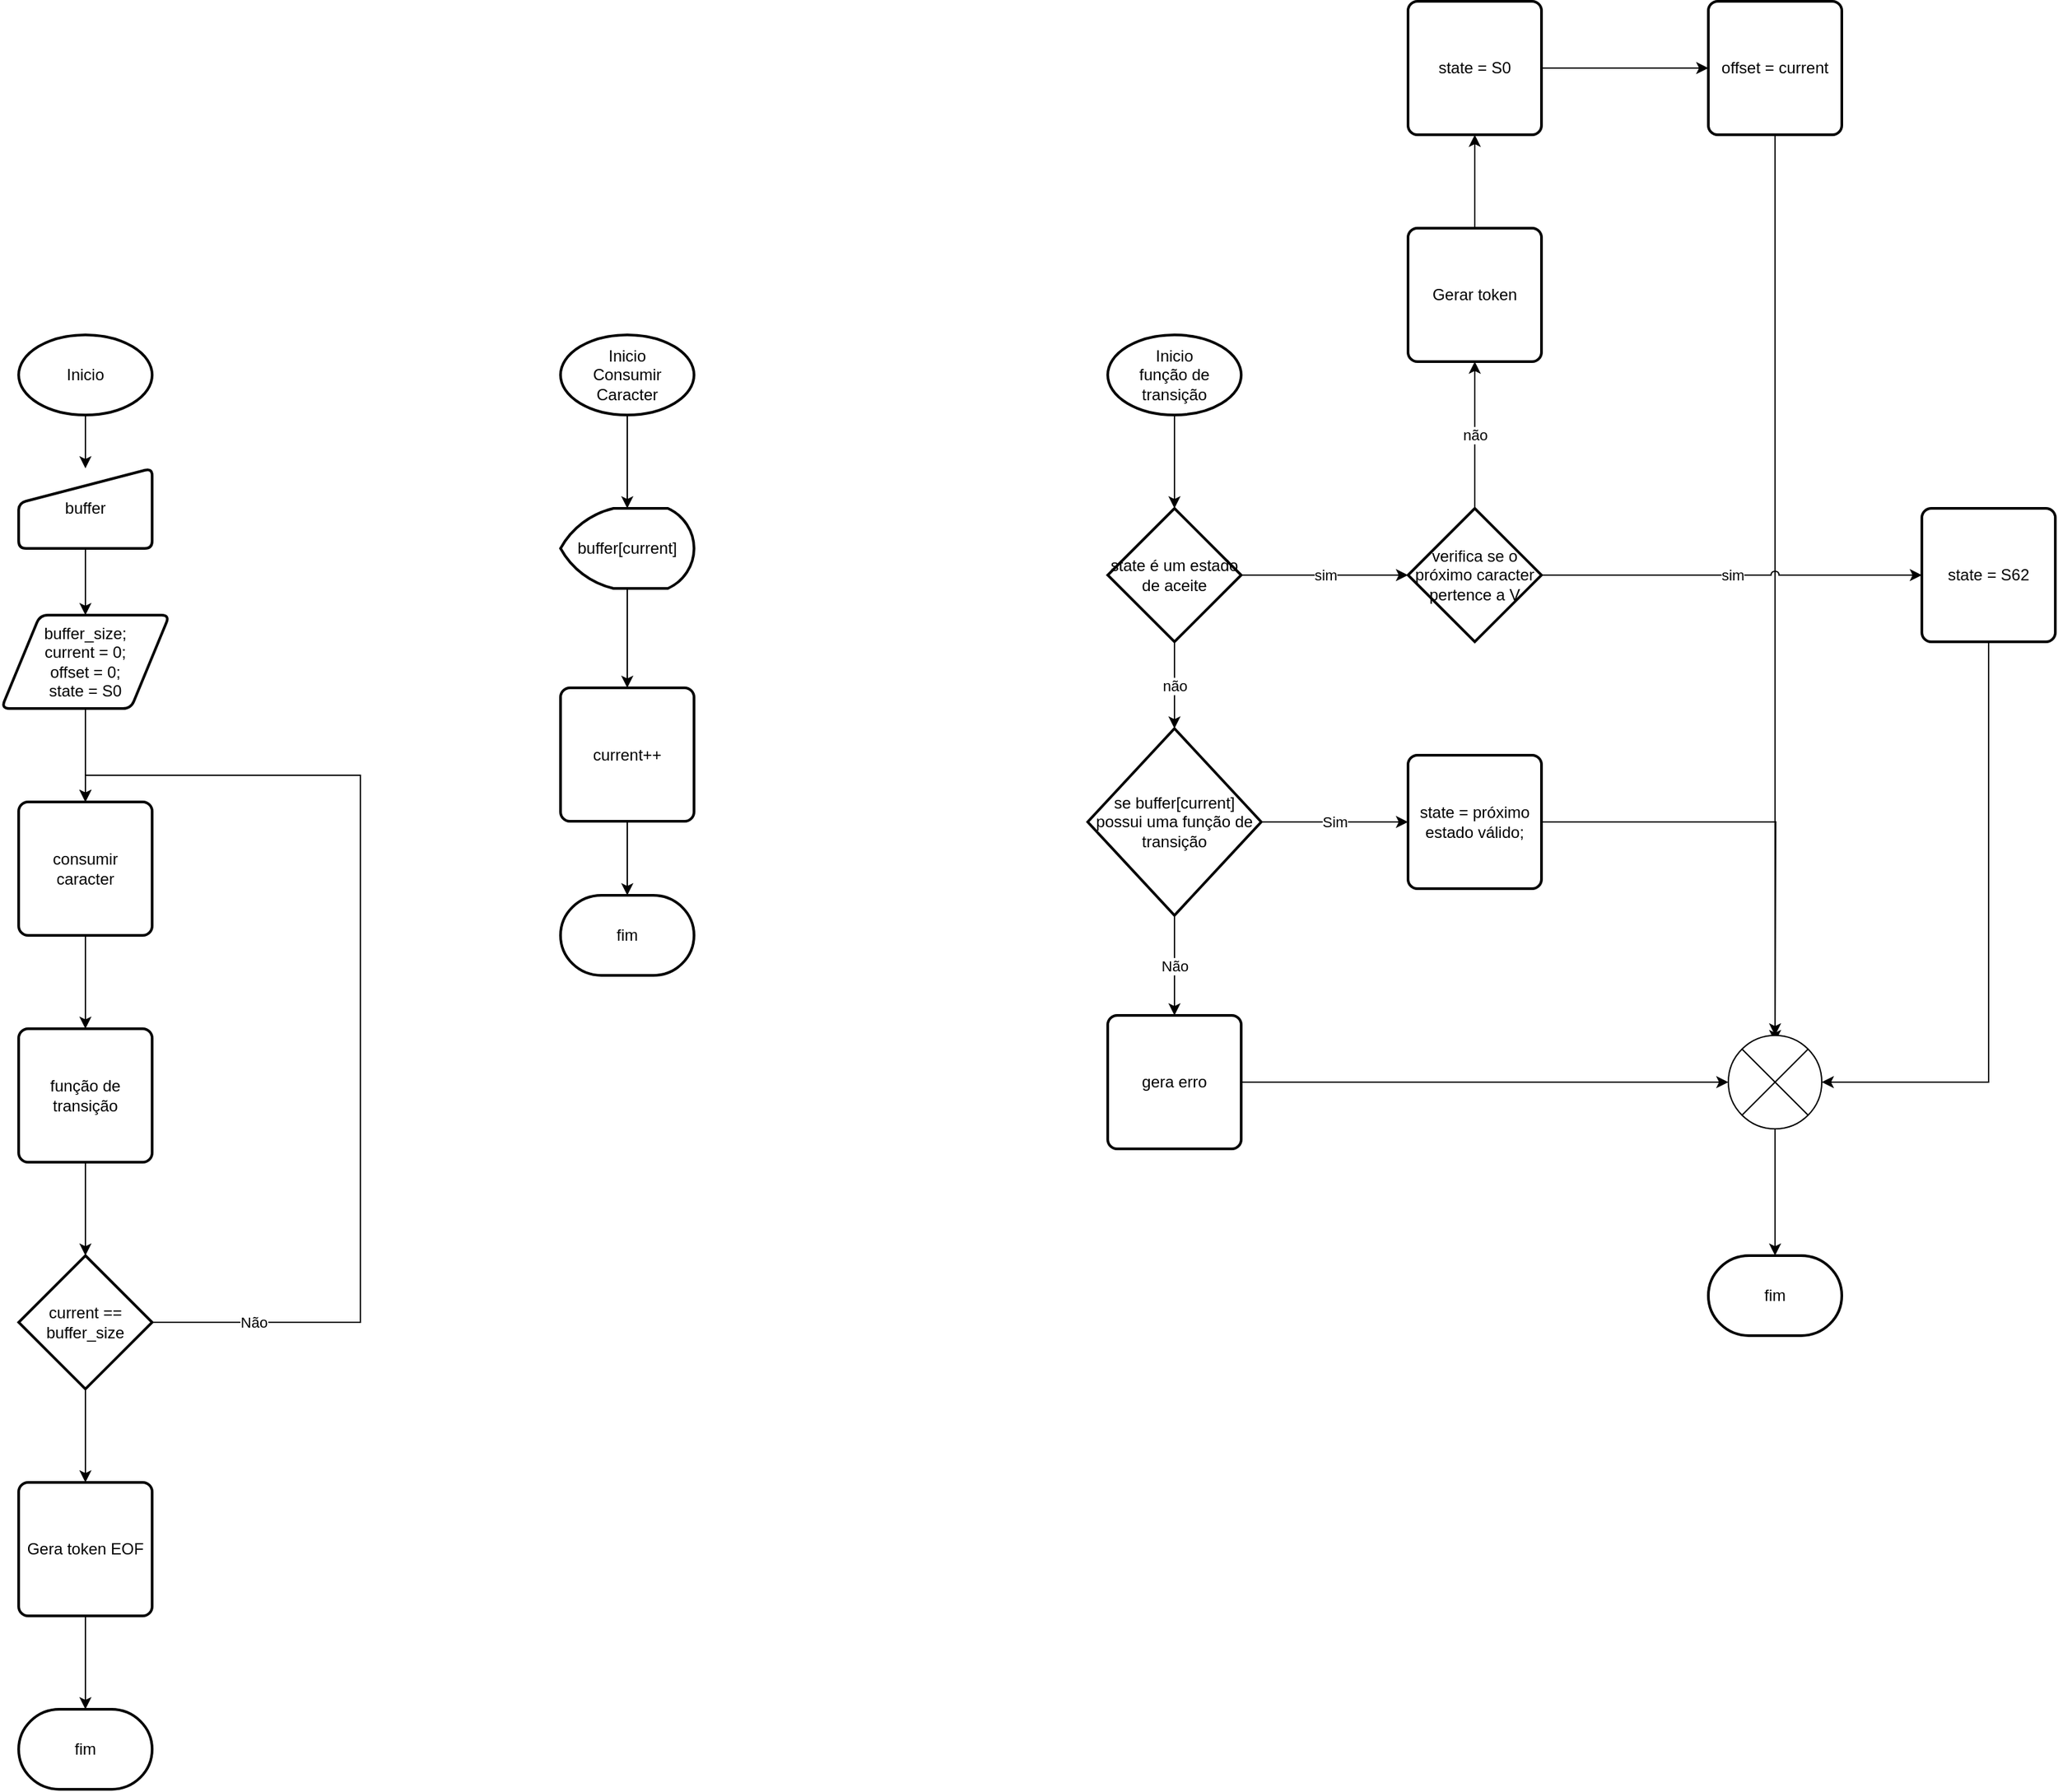 <mxfile version="24.0.2" type="device">
  <diagram name="Página-1" id="DHEnoPzM3Es4B076AO54">
    <mxGraphModel dx="665" dy="960" grid="1" gridSize="10" guides="1" tooltips="1" connect="1" arrows="1" fold="1" page="1" pageScale="1" pageWidth="827" pageHeight="1169" math="0" shadow="0">
      <root>
        <mxCell id="0" />
        <mxCell id="1" parent="0" />
        <mxCell id="VE7Q1x32IpWVb3_EXXlQ-4" value="" style="edgeStyle=orthogonalEdgeStyle;rounded=0;orthogonalLoop=1;jettySize=auto;html=1;" edge="1" parent="1" source="VE7Q1x32IpWVb3_EXXlQ-1" target="VE7Q1x32IpWVb3_EXXlQ-3">
          <mxGeometry relative="1" as="geometry" />
        </mxCell>
        <mxCell id="VE7Q1x32IpWVb3_EXXlQ-1" value="Inicio" style="strokeWidth=2;html=1;shape=mxgraph.flowchart.start_1;whiteSpace=wrap;" vertex="1" parent="1">
          <mxGeometry x="364" y="270" width="100" height="60" as="geometry" />
        </mxCell>
        <mxCell id="VE7Q1x32IpWVb3_EXXlQ-6" value="" style="edgeStyle=orthogonalEdgeStyle;rounded=0;orthogonalLoop=1;jettySize=auto;html=1;" edge="1" parent="1" source="VE7Q1x32IpWVb3_EXXlQ-3" target="VE7Q1x32IpWVb3_EXXlQ-5">
          <mxGeometry relative="1" as="geometry" />
        </mxCell>
        <mxCell id="VE7Q1x32IpWVb3_EXXlQ-3" value="buffer" style="html=1;strokeWidth=2;shape=manualInput;whiteSpace=wrap;rounded=1;size=26;arcSize=11;" vertex="1" parent="1">
          <mxGeometry x="364" y="370" width="100" height="60" as="geometry" />
        </mxCell>
        <mxCell id="VE7Q1x32IpWVb3_EXXlQ-8" value="" style="edgeStyle=orthogonalEdgeStyle;rounded=0;orthogonalLoop=1;jettySize=auto;html=1;" edge="1" parent="1" source="VE7Q1x32IpWVb3_EXXlQ-5" target="VE7Q1x32IpWVb3_EXXlQ-7">
          <mxGeometry relative="1" as="geometry" />
        </mxCell>
        <mxCell id="VE7Q1x32IpWVb3_EXXlQ-5" value="buffer_size;&lt;div&gt;current = 0;&lt;/div&gt;&lt;div&gt;offset = 0;&lt;/div&gt;&lt;div&gt;state = S0&lt;/div&gt;" style="shape=parallelogram;html=1;strokeWidth=2;perimeter=parallelogramPerimeter;whiteSpace=wrap;rounded=1;arcSize=12;size=0.23;" vertex="1" parent="1">
          <mxGeometry x="351" y="480" width="126" height="70" as="geometry" />
        </mxCell>
        <mxCell id="VE7Q1x32IpWVb3_EXXlQ-21" value="" style="edgeStyle=orthogonalEdgeStyle;rounded=0;orthogonalLoop=1;jettySize=auto;html=1;" edge="1" parent="1" source="VE7Q1x32IpWVb3_EXXlQ-7" target="VE7Q1x32IpWVb3_EXXlQ-20">
          <mxGeometry relative="1" as="geometry" />
        </mxCell>
        <mxCell id="VE7Q1x32IpWVb3_EXXlQ-7" value="consumir&lt;div&gt;caracter&lt;/div&gt;" style="rounded=1;whiteSpace=wrap;html=1;absoluteArcSize=1;arcSize=14;strokeWidth=2;" vertex="1" parent="1">
          <mxGeometry x="364" y="620" width="100" height="100" as="geometry" />
        </mxCell>
        <mxCell id="VE7Q1x32IpWVb3_EXXlQ-13" value="" style="edgeStyle=orthogonalEdgeStyle;rounded=0;orthogonalLoop=1;jettySize=auto;html=1;" edge="1" parent="1" source="VE7Q1x32IpWVb3_EXXlQ-9" target="VE7Q1x32IpWVb3_EXXlQ-12">
          <mxGeometry relative="1" as="geometry" />
        </mxCell>
        <mxCell id="VE7Q1x32IpWVb3_EXXlQ-9" value="Inicio&lt;div&gt;Consumir Caracter&lt;/div&gt;" style="strokeWidth=2;html=1;shape=mxgraph.flowchart.start_1;whiteSpace=wrap;" vertex="1" parent="1">
          <mxGeometry x="770" y="270" width="100" height="60" as="geometry" />
        </mxCell>
        <mxCell id="VE7Q1x32IpWVb3_EXXlQ-15" value="" style="edgeStyle=orthogonalEdgeStyle;rounded=0;orthogonalLoop=1;jettySize=auto;html=1;" edge="1" parent="1" source="VE7Q1x32IpWVb3_EXXlQ-12" target="VE7Q1x32IpWVb3_EXXlQ-14">
          <mxGeometry relative="1" as="geometry" />
        </mxCell>
        <mxCell id="VE7Q1x32IpWVb3_EXXlQ-12" value="buffer[current]" style="strokeWidth=2;html=1;shape=mxgraph.flowchart.display;whiteSpace=wrap;" vertex="1" parent="1">
          <mxGeometry x="770" y="400" width="100" height="60" as="geometry" />
        </mxCell>
        <mxCell id="VE7Q1x32IpWVb3_EXXlQ-17" value="" style="edgeStyle=orthogonalEdgeStyle;rounded=0;orthogonalLoop=1;jettySize=auto;html=1;" edge="1" parent="1" source="VE7Q1x32IpWVb3_EXXlQ-14" target="VE7Q1x32IpWVb3_EXXlQ-16">
          <mxGeometry relative="1" as="geometry" />
        </mxCell>
        <mxCell id="VE7Q1x32IpWVb3_EXXlQ-14" value="current++" style="rounded=1;whiteSpace=wrap;html=1;absoluteArcSize=1;arcSize=14;strokeWidth=2;" vertex="1" parent="1">
          <mxGeometry x="770" y="534.5" width="100" height="100" as="geometry" />
        </mxCell>
        <mxCell id="VE7Q1x32IpWVb3_EXXlQ-16" value="fim" style="strokeWidth=2;html=1;shape=mxgraph.flowchart.terminator;whiteSpace=wrap;" vertex="1" parent="1">
          <mxGeometry x="770" y="690" width="100" height="60" as="geometry" />
        </mxCell>
        <mxCell id="VE7Q1x32IpWVb3_EXXlQ-36" value="" style="edgeStyle=orthogonalEdgeStyle;rounded=0;orthogonalLoop=1;jettySize=auto;html=1;" edge="1" parent="1" source="VE7Q1x32IpWVb3_EXXlQ-20" target="VE7Q1x32IpWVb3_EXXlQ-35">
          <mxGeometry relative="1" as="geometry" />
        </mxCell>
        <mxCell id="VE7Q1x32IpWVb3_EXXlQ-20" value="função de transição" style="rounded=1;whiteSpace=wrap;html=1;absoluteArcSize=1;arcSize=14;strokeWidth=2;" vertex="1" parent="1">
          <mxGeometry x="364" y="790" width="100" height="100" as="geometry" />
        </mxCell>
        <mxCell id="VE7Q1x32IpWVb3_EXXlQ-43" value="" style="edgeStyle=orthogonalEdgeStyle;rounded=0;orthogonalLoop=1;jettySize=auto;html=1;" edge="1" parent="1" source="VE7Q1x32IpWVb3_EXXlQ-22" target="VE7Q1x32IpWVb3_EXXlQ-42">
          <mxGeometry relative="1" as="geometry" />
        </mxCell>
        <mxCell id="VE7Q1x32IpWVb3_EXXlQ-22" value="Inicio&lt;div&gt;função de transição&lt;/div&gt;" style="strokeWidth=2;html=1;shape=mxgraph.flowchart.start_1;whiteSpace=wrap;" vertex="1" parent="1">
          <mxGeometry x="1180" y="270" width="100" height="60" as="geometry" />
        </mxCell>
        <mxCell id="VE7Q1x32IpWVb3_EXXlQ-26" value="Sim" style="edgeStyle=orthogonalEdgeStyle;rounded=0;orthogonalLoop=1;jettySize=auto;html=1;" edge="1" parent="1" source="VE7Q1x32IpWVb3_EXXlQ-23" target="VE7Q1x32IpWVb3_EXXlQ-25">
          <mxGeometry relative="1" as="geometry" />
        </mxCell>
        <mxCell id="VE7Q1x32IpWVb3_EXXlQ-29" value="Não" style="edgeStyle=orthogonalEdgeStyle;rounded=0;orthogonalLoop=1;jettySize=auto;html=1;" edge="1" parent="1" source="VE7Q1x32IpWVb3_EXXlQ-23" target="VE7Q1x32IpWVb3_EXXlQ-28">
          <mxGeometry relative="1" as="geometry" />
        </mxCell>
        <mxCell id="VE7Q1x32IpWVb3_EXXlQ-23" value="se buffer[current]&lt;div&gt;possui uma função de transição&lt;/div&gt;" style="strokeWidth=2;html=1;shape=mxgraph.flowchart.decision;whiteSpace=wrap;" vertex="1" parent="1">
          <mxGeometry x="1165" y="565" width="130" height="140" as="geometry" />
        </mxCell>
        <mxCell id="VE7Q1x32IpWVb3_EXXlQ-51" style="edgeStyle=orthogonalEdgeStyle;rounded=0;orthogonalLoop=1;jettySize=auto;html=1;exitX=1;exitY=0.5;exitDx=0;exitDy=0;" edge="1" parent="1" source="VE7Q1x32IpWVb3_EXXlQ-25">
          <mxGeometry relative="1" as="geometry">
            <mxPoint x="1680" y="800" as="targetPoint" />
          </mxGeometry>
        </mxCell>
        <mxCell id="VE7Q1x32IpWVb3_EXXlQ-25" value="state = próximo estado válido;" style="rounded=1;whiteSpace=wrap;html=1;absoluteArcSize=1;arcSize=14;strokeWidth=2;" vertex="1" parent="1">
          <mxGeometry x="1405" y="585" width="100" height="100" as="geometry" />
        </mxCell>
        <mxCell id="VE7Q1x32IpWVb3_EXXlQ-52" style="edgeStyle=orthogonalEdgeStyle;rounded=0;orthogonalLoop=1;jettySize=auto;html=1;exitX=1;exitY=0.5;exitDx=0;exitDy=0;" edge="1" parent="1" source="VE7Q1x32IpWVb3_EXXlQ-28" target="VE7Q1x32IpWVb3_EXXlQ-49">
          <mxGeometry relative="1" as="geometry" />
        </mxCell>
        <mxCell id="VE7Q1x32IpWVb3_EXXlQ-28" value="gera erro" style="rounded=1;whiteSpace=wrap;html=1;absoluteArcSize=1;arcSize=14;strokeWidth=2;" vertex="1" parent="1">
          <mxGeometry x="1180" y="780" width="100" height="100" as="geometry" />
        </mxCell>
        <mxCell id="VE7Q1x32IpWVb3_EXXlQ-37" value="Não" style="edgeStyle=orthogonalEdgeStyle;rounded=0;orthogonalLoop=1;jettySize=auto;html=1;exitX=1;exitY=0.5;exitDx=0;exitDy=0;exitPerimeter=0;entryX=0.5;entryY=0;entryDx=0;entryDy=0;" edge="1" parent="1" source="VE7Q1x32IpWVb3_EXXlQ-35" target="VE7Q1x32IpWVb3_EXXlQ-7">
          <mxGeometry x="-0.808" relative="1" as="geometry">
            <Array as="points">
              <mxPoint x="620" y="1010" />
              <mxPoint x="620" y="600" />
              <mxPoint x="414" y="600" />
            </Array>
            <mxPoint as="offset" />
          </mxGeometry>
        </mxCell>
        <mxCell id="VE7Q1x32IpWVb3_EXXlQ-39" value="" style="edgeStyle=orthogonalEdgeStyle;rounded=0;orthogonalLoop=1;jettySize=auto;html=1;" edge="1" parent="1" source="VE7Q1x32IpWVb3_EXXlQ-35" target="VE7Q1x32IpWVb3_EXXlQ-38">
          <mxGeometry relative="1" as="geometry" />
        </mxCell>
        <mxCell id="VE7Q1x32IpWVb3_EXXlQ-35" value="current == buffer_size" style="strokeWidth=2;html=1;shape=mxgraph.flowchart.decision;whiteSpace=wrap;" vertex="1" parent="1">
          <mxGeometry x="364" y="960" width="100" height="100" as="geometry" />
        </mxCell>
        <mxCell id="VE7Q1x32IpWVb3_EXXlQ-41" value="" style="edgeStyle=orthogonalEdgeStyle;rounded=0;orthogonalLoop=1;jettySize=auto;html=1;" edge="1" parent="1" source="VE7Q1x32IpWVb3_EXXlQ-38" target="VE7Q1x32IpWVb3_EXXlQ-40">
          <mxGeometry relative="1" as="geometry" />
        </mxCell>
        <mxCell id="VE7Q1x32IpWVb3_EXXlQ-38" value="Gera token EOF" style="rounded=1;whiteSpace=wrap;html=1;absoluteArcSize=1;arcSize=14;strokeWidth=2;" vertex="1" parent="1">
          <mxGeometry x="364" y="1130" width="100" height="100" as="geometry" />
        </mxCell>
        <mxCell id="VE7Q1x32IpWVb3_EXXlQ-40" value="fim" style="strokeWidth=2;html=1;shape=mxgraph.flowchart.terminator;whiteSpace=wrap;" vertex="1" parent="1">
          <mxGeometry x="364" y="1300" width="100" height="60" as="geometry" />
        </mxCell>
        <mxCell id="VE7Q1x32IpWVb3_EXXlQ-44" value="não" style="edgeStyle=orthogonalEdgeStyle;rounded=0;orthogonalLoop=1;jettySize=auto;html=1;" edge="1" parent="1" source="VE7Q1x32IpWVb3_EXXlQ-42" target="VE7Q1x32IpWVb3_EXXlQ-23">
          <mxGeometry relative="1" as="geometry" />
        </mxCell>
        <mxCell id="VE7Q1x32IpWVb3_EXXlQ-42" value="state é um estado de aceite" style="strokeWidth=2;html=1;shape=mxgraph.flowchart.decision;whiteSpace=wrap;" vertex="1" parent="1">
          <mxGeometry x="1180" y="400" width="100" height="100" as="geometry" />
        </mxCell>
        <mxCell id="VE7Q1x32IpWVb3_EXXlQ-48" style="edgeStyle=orthogonalEdgeStyle;rounded=0;orthogonalLoop=1;jettySize=auto;html=1;exitX=0.5;exitY=0;exitDx=0;exitDy=0;entryX=0.5;entryY=1;entryDx=0;entryDy=0;" edge="1" parent="1" source="VE7Q1x32IpWVb3_EXXlQ-45" target="VE7Q1x32IpWVb3_EXXlQ-47">
          <mxGeometry relative="1" as="geometry" />
        </mxCell>
        <mxCell id="VE7Q1x32IpWVb3_EXXlQ-45" value="Gerar token" style="rounded=1;whiteSpace=wrap;html=1;absoluteArcSize=1;arcSize=14;strokeWidth=2;" vertex="1" parent="1">
          <mxGeometry x="1405" y="190" width="100" height="100" as="geometry" />
        </mxCell>
        <mxCell id="VE7Q1x32IpWVb3_EXXlQ-63" value="" style="edgeStyle=orthogonalEdgeStyle;rounded=0;orthogonalLoop=1;jettySize=auto;html=1;" edge="1" parent="1" source="VE7Q1x32IpWVb3_EXXlQ-47" target="VE7Q1x32IpWVb3_EXXlQ-62">
          <mxGeometry relative="1" as="geometry" />
        </mxCell>
        <mxCell id="VE7Q1x32IpWVb3_EXXlQ-47" value="state = S0" style="rounded=1;whiteSpace=wrap;html=1;absoluteArcSize=1;arcSize=14;strokeWidth=2;" vertex="1" parent="1">
          <mxGeometry x="1405" y="20" width="100" height="100" as="geometry" />
        </mxCell>
        <mxCell id="VE7Q1x32IpWVb3_EXXlQ-54" style="edgeStyle=orthogonalEdgeStyle;rounded=0;orthogonalLoop=1;jettySize=auto;html=1;exitX=0.5;exitY=1;exitDx=0;exitDy=0;exitPerimeter=0;" edge="1" parent="1" source="VE7Q1x32IpWVb3_EXXlQ-49" target="VE7Q1x32IpWVb3_EXXlQ-53">
          <mxGeometry relative="1" as="geometry" />
        </mxCell>
        <mxCell id="VE7Q1x32IpWVb3_EXXlQ-49" value="" style="verticalLabelPosition=bottom;verticalAlign=top;html=1;shape=mxgraph.flowchart.or;" vertex="1" parent="1">
          <mxGeometry x="1645" y="795" width="70" height="70" as="geometry" />
        </mxCell>
        <mxCell id="VE7Q1x32IpWVb3_EXXlQ-53" value="fim" style="strokeWidth=2;html=1;shape=mxgraph.flowchart.terminator;whiteSpace=wrap;" vertex="1" parent="1">
          <mxGeometry x="1630" y="960" width="100" height="60" as="geometry" />
        </mxCell>
        <mxCell id="VE7Q1x32IpWVb3_EXXlQ-57" value="não" style="edgeStyle=orthogonalEdgeStyle;rounded=0;orthogonalLoop=1;jettySize=auto;html=1;exitX=0.5;exitY=0;exitDx=0;exitDy=0;exitPerimeter=0;" edge="1" parent="1" source="VE7Q1x32IpWVb3_EXXlQ-55" target="VE7Q1x32IpWVb3_EXXlQ-45">
          <mxGeometry relative="1" as="geometry" />
        </mxCell>
        <mxCell id="VE7Q1x32IpWVb3_EXXlQ-55" value="verifica se o próximo caracter pertence a V" style="strokeWidth=2;html=1;shape=mxgraph.flowchart.decision;whiteSpace=wrap;" vertex="1" parent="1">
          <mxGeometry x="1405" y="400" width="100" height="100" as="geometry" />
        </mxCell>
        <mxCell id="VE7Q1x32IpWVb3_EXXlQ-56" value="sim" style="edgeStyle=orthogonalEdgeStyle;rounded=0;orthogonalLoop=1;jettySize=auto;html=1;exitX=1;exitY=0.5;exitDx=0;exitDy=0;exitPerimeter=0;entryX=0;entryY=0.5;entryDx=0;entryDy=0;entryPerimeter=0;" edge="1" parent="1" source="VE7Q1x32IpWVb3_EXXlQ-42" target="VE7Q1x32IpWVb3_EXXlQ-55">
          <mxGeometry relative="1" as="geometry" />
        </mxCell>
        <mxCell id="VE7Q1x32IpWVb3_EXXlQ-58" style="edgeStyle=orthogonalEdgeStyle;rounded=0;orthogonalLoop=1;jettySize=auto;html=1;entryX=0.5;entryY=0;entryDx=0;entryDy=0;entryPerimeter=0;exitX=0.5;exitY=1;exitDx=0;exitDy=0;" edge="1" parent="1" source="VE7Q1x32IpWVb3_EXXlQ-62" target="VE7Q1x32IpWVb3_EXXlQ-49">
          <mxGeometry relative="1" as="geometry">
            <mxPoint x="1680" y="270" as="sourcePoint" />
          </mxGeometry>
        </mxCell>
        <mxCell id="VE7Q1x32IpWVb3_EXXlQ-59" value="state = S62" style="rounded=1;whiteSpace=wrap;html=1;absoluteArcSize=1;arcSize=14;strokeWidth=2;" vertex="1" parent="1">
          <mxGeometry x="1790" y="400" width="100" height="100" as="geometry" />
        </mxCell>
        <mxCell id="VE7Q1x32IpWVb3_EXXlQ-61" style="edgeStyle=orthogonalEdgeStyle;rounded=0;orthogonalLoop=1;jettySize=auto;html=1;exitX=0.5;exitY=1;exitDx=0;exitDy=0;entryX=1;entryY=0.5;entryDx=0;entryDy=0;entryPerimeter=0;" edge="1" parent="1" source="VE7Q1x32IpWVb3_EXXlQ-59" target="VE7Q1x32IpWVb3_EXXlQ-49">
          <mxGeometry relative="1" as="geometry" />
        </mxCell>
        <mxCell id="VE7Q1x32IpWVb3_EXXlQ-60" value="sim" style="edgeStyle=orthogonalEdgeStyle;rounded=0;orthogonalLoop=1;jettySize=auto;html=1;exitX=1;exitY=0.5;exitDx=0;exitDy=0;exitPerimeter=0;flowAnimation=0;curved=0;strokeColor=default;jumpStyle=arc;" edge="1" parent="1" source="VE7Q1x32IpWVb3_EXXlQ-55" target="VE7Q1x32IpWVb3_EXXlQ-59">
          <mxGeometry relative="1" as="geometry" />
        </mxCell>
        <mxCell id="VE7Q1x32IpWVb3_EXXlQ-62" value="offset = current" style="rounded=1;whiteSpace=wrap;html=1;absoluteArcSize=1;arcSize=14;strokeWidth=2;" vertex="1" parent="1">
          <mxGeometry x="1630" y="20" width="100" height="100" as="geometry" />
        </mxCell>
      </root>
    </mxGraphModel>
  </diagram>
</mxfile>
